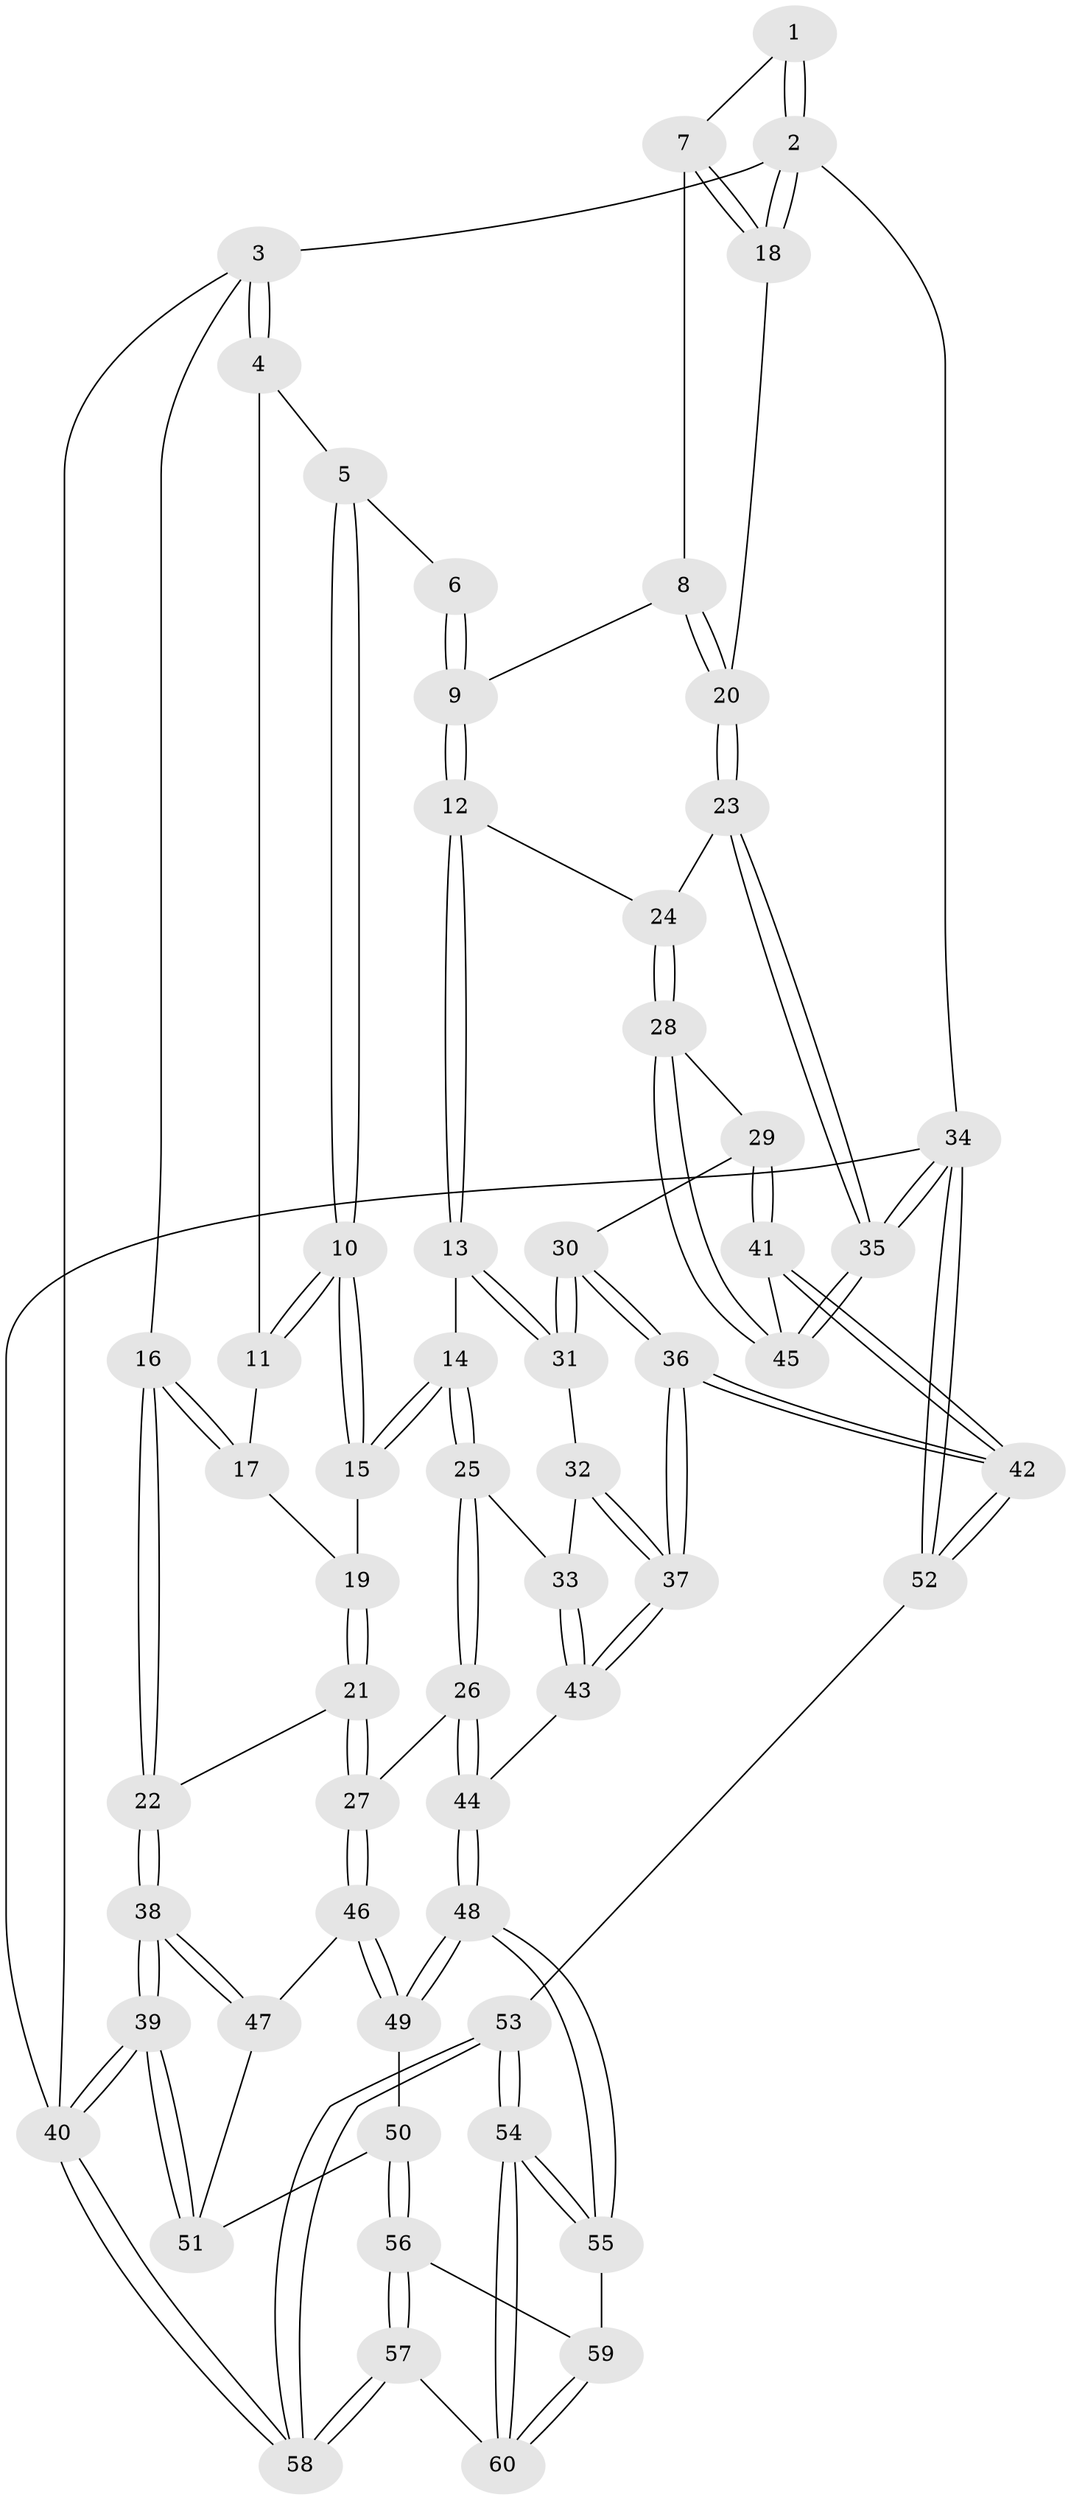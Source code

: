 // Generated by graph-tools (version 1.1) at 2025/27/03/09/25 03:27:10]
// undirected, 60 vertices, 147 edges
graph export_dot {
graph [start="1"]
  node [color=gray90,style=filled];
  1 [pos="+0.9406558437576942+0"];
  2 [pos="+1+0"];
  3 [pos="+0+0"];
  4 [pos="+0.32908379030735807+0"];
  5 [pos="+0.5394608313613054+0"];
  6 [pos="+0.6266453746893287+0"];
  7 [pos="+0.8618157378552687+0.1067182380379083"];
  8 [pos="+0.8199385655944557+0.16229049942130422"];
  9 [pos="+0.7298801484270664+0.20539344654303304"];
  10 [pos="+0.47448993599532524+0.28670186370353984"];
  11 [pos="+0.31471224413767274+0.06109765968802774"];
  12 [pos="+0.7282531650465518+0.20891717319821446"];
  13 [pos="+0.5905283463149998+0.3282777584814616"];
  14 [pos="+0.48820608212351835+0.32061611836106385"];
  15 [pos="+0.4796220452573974+0.30862182339184363"];
  16 [pos="+0+0.20356720809007847"];
  17 [pos="+0.20040720161442754+0.16089944301155026"];
  18 [pos="+1+0.08475096651450063"];
  19 [pos="+0.3360966246340222+0.2709366827138185"];
  20 [pos="+1+0.2864472997736148"];
  21 [pos="+0+0.3578097956780192"];
  22 [pos="+0+0.3204779942502381"];
  23 [pos="+1+0.3711758543200607"];
  24 [pos="+0.9653368024964569+0.3901850875700595"];
  25 [pos="+0.47921342761793123+0.3333159049228351"];
  26 [pos="+0.3606289004044129+0.48465605235804016"];
  27 [pos="+0.2641124710433499+0.5177226698964933"];
  28 [pos="+0.8023892841055571+0.5051810618953052"];
  29 [pos="+0.7437463971582285+0.4922125254804091"];
  30 [pos="+0.6569735246646089+0.4232173200260966"];
  31 [pos="+0.6549580560069437+0.42125088599690536"];
  32 [pos="+0.6111298150624772+0.5033415873107404"];
  33 [pos="+0.5491180119061504+0.593558908656816"];
  34 [pos="+1+1"];
  35 [pos="+1+0.9010943264338813"];
  36 [pos="+0.5912425296790248+0.7279753016778531"];
  37 [pos="+0.571586273051137+0.7181137886764944"];
  38 [pos="+0+0.6166768879984288"];
  39 [pos="+0+1"];
  40 [pos="+0+1"];
  41 [pos="+0.6463771085624866+0.7393490624398086"];
  42 [pos="+0.6339053738539737+0.755899223276264"];
  43 [pos="+0.5141789706704134+0.6936433537932576"];
  44 [pos="+0.49738622396754884+0.6908164749735932"];
  45 [pos="+0.8630906467437712+0.6216047774096002"];
  46 [pos="+0.24219958731464106+0.5922378896653026"];
  47 [pos="+0.08405258012718173+0.6756637504803307"];
  48 [pos="+0.3744258352385342+0.7829169705561041"];
  49 [pos="+0.25719135634596524+0.6606842783147517"];
  50 [pos="+0.17886635571046164+0.7938261592879735"];
  51 [pos="+0.1365959760695096+0.788182247005004"];
  52 [pos="+0.7777319679634482+1"];
  53 [pos="+0.6036556398485552+1"];
  54 [pos="+0.4420631372412895+0.9438630890027947"];
  55 [pos="+0.37318351033725633+0.7874618960533193"];
  56 [pos="+0.230951854772698+0.8517013741342263"];
  57 [pos="+0.21371925988454607+0.9531293787242144"];
  58 [pos="+0+1"];
  59 [pos="+0.3049016898015089+0.8244308299788821"];
  60 [pos="+0.32488064674800365+0.932214111348571"];
  1 -- 2;
  1 -- 2;
  1 -- 7;
  2 -- 3;
  2 -- 18;
  2 -- 18;
  2 -- 34;
  3 -- 4;
  3 -- 4;
  3 -- 16;
  3 -- 40;
  4 -- 5;
  4 -- 11;
  5 -- 6;
  5 -- 10;
  5 -- 10;
  6 -- 9;
  6 -- 9;
  7 -- 8;
  7 -- 18;
  7 -- 18;
  8 -- 9;
  8 -- 20;
  8 -- 20;
  9 -- 12;
  9 -- 12;
  10 -- 11;
  10 -- 11;
  10 -- 15;
  10 -- 15;
  11 -- 17;
  12 -- 13;
  12 -- 13;
  12 -- 24;
  13 -- 14;
  13 -- 31;
  13 -- 31;
  14 -- 15;
  14 -- 15;
  14 -- 25;
  14 -- 25;
  15 -- 19;
  16 -- 17;
  16 -- 17;
  16 -- 22;
  16 -- 22;
  17 -- 19;
  18 -- 20;
  19 -- 21;
  19 -- 21;
  20 -- 23;
  20 -- 23;
  21 -- 22;
  21 -- 27;
  21 -- 27;
  22 -- 38;
  22 -- 38;
  23 -- 24;
  23 -- 35;
  23 -- 35;
  24 -- 28;
  24 -- 28;
  25 -- 26;
  25 -- 26;
  25 -- 33;
  26 -- 27;
  26 -- 44;
  26 -- 44;
  27 -- 46;
  27 -- 46;
  28 -- 29;
  28 -- 45;
  28 -- 45;
  29 -- 30;
  29 -- 41;
  29 -- 41;
  30 -- 31;
  30 -- 31;
  30 -- 36;
  30 -- 36;
  31 -- 32;
  32 -- 33;
  32 -- 37;
  32 -- 37;
  33 -- 43;
  33 -- 43;
  34 -- 35;
  34 -- 35;
  34 -- 52;
  34 -- 52;
  34 -- 40;
  35 -- 45;
  35 -- 45;
  36 -- 37;
  36 -- 37;
  36 -- 42;
  36 -- 42;
  37 -- 43;
  37 -- 43;
  38 -- 39;
  38 -- 39;
  38 -- 47;
  38 -- 47;
  39 -- 40;
  39 -- 40;
  39 -- 51;
  39 -- 51;
  40 -- 58;
  40 -- 58;
  41 -- 42;
  41 -- 42;
  41 -- 45;
  42 -- 52;
  42 -- 52;
  43 -- 44;
  44 -- 48;
  44 -- 48;
  46 -- 47;
  46 -- 49;
  46 -- 49;
  47 -- 51;
  48 -- 49;
  48 -- 49;
  48 -- 55;
  48 -- 55;
  49 -- 50;
  50 -- 51;
  50 -- 56;
  50 -- 56;
  52 -- 53;
  53 -- 54;
  53 -- 54;
  53 -- 58;
  53 -- 58;
  54 -- 55;
  54 -- 55;
  54 -- 60;
  54 -- 60;
  55 -- 59;
  56 -- 57;
  56 -- 57;
  56 -- 59;
  57 -- 58;
  57 -- 58;
  57 -- 60;
  59 -- 60;
  59 -- 60;
}
